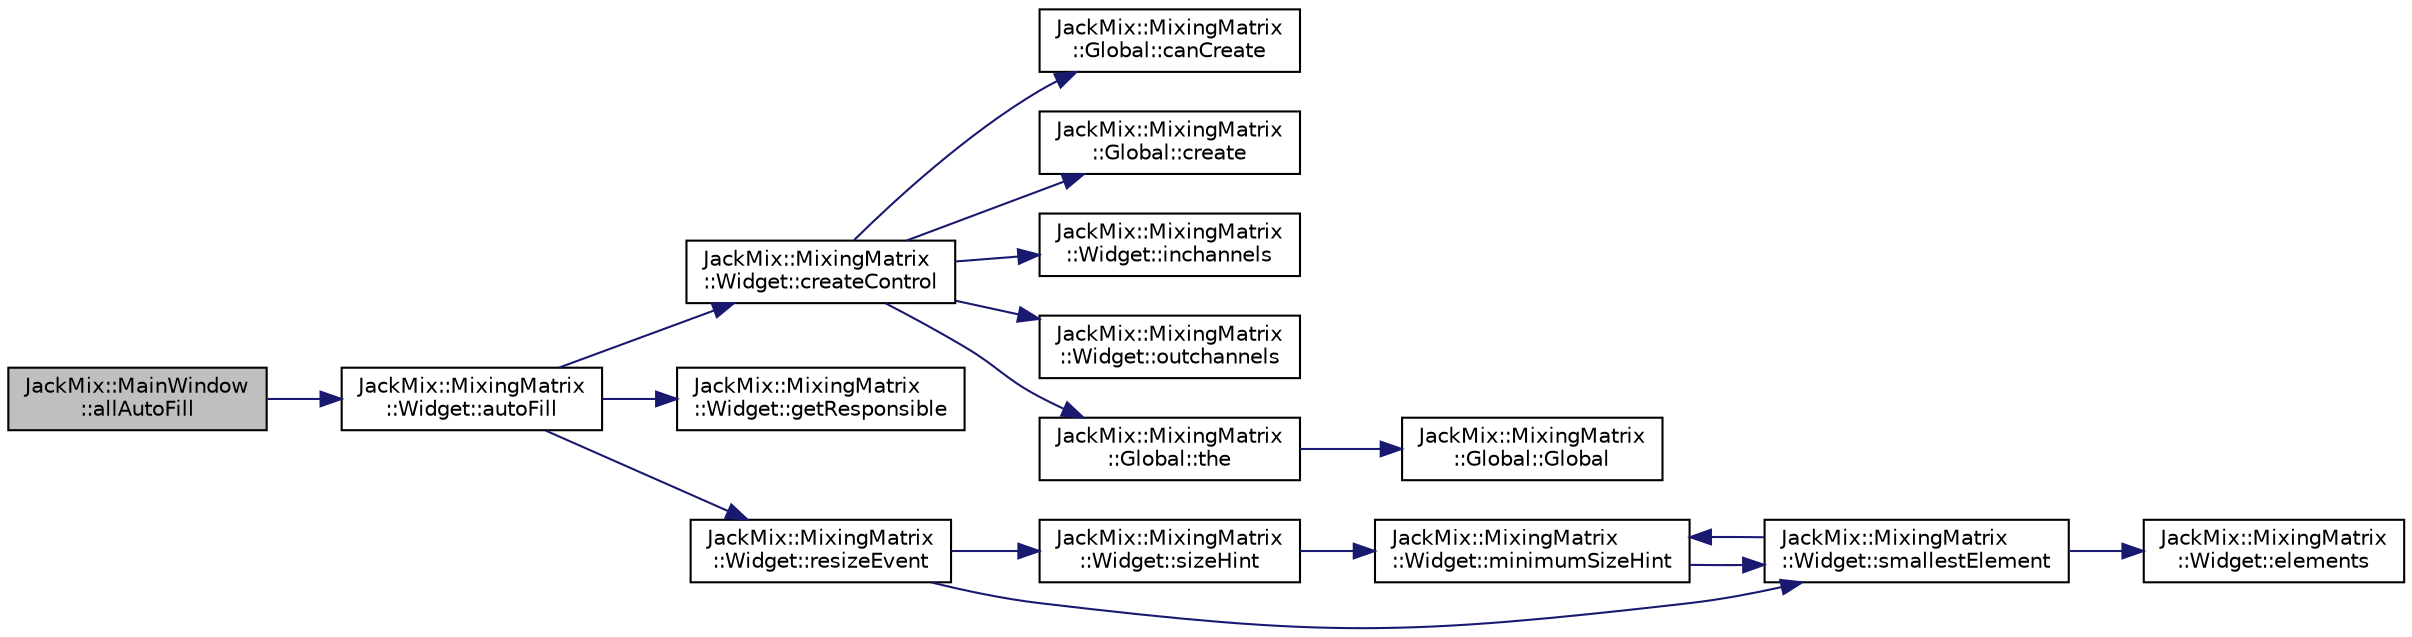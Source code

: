 digraph "JackMix::MainWindow::allAutoFill"
{
 // LATEX_PDF_SIZE
  edge [fontname="Helvetica",fontsize="10",labelfontname="Helvetica",labelfontsize="10"];
  node [fontname="Helvetica",fontsize="10",shape=record];
  rankdir="LR";
  Node1 [label="JackMix::MainWindow\l::allAutoFill",height=0.2,width=0.4,color="black", fillcolor="grey75", style="filled", fontcolor="black",tooltip=" "];
  Node1 -> Node2 [color="midnightblue",fontsize="10",style="solid",fontname="Helvetica"];
  Node2 [label="JackMix::MixingMatrix\l::Widget::autoFill",height=0.2,width=0.4,color="black", fillcolor="white", style="filled",URL="$d9/d0d/class_jack_mix_1_1_mixing_matrix_1_1_widget.html#a67b6034767d1c61b66700b6736f5878a",tooltip=" "];
  Node2 -> Node3 [color="midnightblue",fontsize="10",style="solid",fontname="Helvetica"];
  Node3 [label="JackMix::MixingMatrix\l::Widget::createControl",height=0.2,width=0.4,color="black", fillcolor="white", style="filled",URL="$d9/d0d/class_jack_mix_1_1_mixing_matrix_1_1_widget.html#a92ff201fafa9d2ea502e822b74187cbc",tooltip="Create Controls"];
  Node3 -> Node4 [color="midnightblue",fontsize="10",style="solid",fontname="Helvetica"];
  Node4 [label="JackMix::MixingMatrix\l::Global::canCreate",height=0.2,width=0.4,color="black", fillcolor="white", style="filled",URL="$d2/d2a/class_jack_mix_1_1_mixing_matrix_1_1_global.html#a81323abe4d4c8e25be303536874e8c57",tooltip=" "];
  Node3 -> Node5 [color="midnightblue",fontsize="10",style="solid",fontname="Helvetica"];
  Node5 [label="JackMix::MixingMatrix\l::Global::create",height=0.2,width=0.4,color="black", fillcolor="white", style="filled",URL="$d2/d2a/class_jack_mix_1_1_mixing_matrix_1_1_global.html#a243af2be4659e31d3ff9ceafd7124004",tooltip=" "];
  Node3 -> Node6 [color="midnightblue",fontsize="10",style="solid",fontname="Helvetica"];
  Node6 [label="JackMix::MixingMatrix\l::Widget::inchannels",height=0.2,width=0.4,color="black", fillcolor="white", style="filled",URL="$d9/d0d/class_jack_mix_1_1_mixing_matrix_1_1_widget.html#a72b37fa0eea83af8a740c60d26ce9ab1",tooltip=" "];
  Node3 -> Node7 [color="midnightblue",fontsize="10",style="solid",fontname="Helvetica"];
  Node7 [label="JackMix::MixingMatrix\l::Widget::outchannels",height=0.2,width=0.4,color="black", fillcolor="white", style="filled",URL="$d9/d0d/class_jack_mix_1_1_mixing_matrix_1_1_widget.html#a928a0525d520886b79b953e1fb16afaf",tooltip=" "];
  Node3 -> Node8 [color="midnightblue",fontsize="10",style="solid",fontname="Helvetica"];
  Node8 [label="JackMix::MixingMatrix\l::Global::the",height=0.2,width=0.4,color="black", fillcolor="white", style="filled",URL="$d2/d2a/class_jack_mix_1_1_mixing_matrix_1_1_global.html#aee256c8e85a27f0bbe623d910de0e5f0",tooltip=" "];
  Node8 -> Node9 [color="midnightblue",fontsize="10",style="solid",fontname="Helvetica"];
  Node9 [label="JackMix::MixingMatrix\l::Global::Global",height=0.2,width=0.4,color="black", fillcolor="white", style="filled",URL="$d2/d2a/class_jack_mix_1_1_mixing_matrix_1_1_global.html#a06e0b7ab4f37428a54e3a72e51b10d2d",tooltip=" "];
  Node2 -> Node10 [color="midnightblue",fontsize="10",style="solid",fontname="Helvetica"];
  Node10 [label="JackMix::MixingMatrix\l::Widget::getResponsible",height=0.2,width=0.4,color="black", fillcolor="white", style="filled",URL="$d9/d0d/class_jack_mix_1_1_mixing_matrix_1_1_widget.html#ad80339b1fdb71f33e0bf6590f7a98caa",tooltip=" "];
  Node2 -> Node11 [color="midnightblue",fontsize="10",style="solid",fontname="Helvetica"];
  Node11 [label="JackMix::MixingMatrix\l::Widget::resizeEvent",height=0.2,width=0.4,color="black", fillcolor="white", style="filled",URL="$d9/d0d/class_jack_mix_1_1_mixing_matrix_1_1_widget.html#a6ba5b981fab5a3b39ff288ffcd6ac44c",tooltip=" "];
  Node11 -> Node12 [color="midnightblue",fontsize="10",style="solid",fontname="Helvetica"];
  Node12 [label="JackMix::MixingMatrix\l::Widget::sizeHint",height=0.2,width=0.4,color="black", fillcolor="white", style="filled",URL="$d9/d0d/class_jack_mix_1_1_mixing_matrix_1_1_widget.html#af3e4804872e60e46d93f0eb6bf253ef2",tooltip=" "];
  Node12 -> Node13 [color="midnightblue",fontsize="10",style="solid",fontname="Helvetica"];
  Node13 [label="JackMix::MixingMatrix\l::Widget::minimumSizeHint",height=0.2,width=0.4,color="black", fillcolor="white", style="filled",URL="$d9/d0d/class_jack_mix_1_1_mixing_matrix_1_1_widget.html#a0271798137df37ff09548b911e82842b",tooltip=" "];
  Node13 -> Node14 [color="midnightblue",fontsize="10",style="solid",fontname="Helvetica"];
  Node14 [label="JackMix::MixingMatrix\l::Widget::smallestElement",height=0.2,width=0.4,color="black", fillcolor="white", style="filled",URL="$d9/d0d/class_jack_mix_1_1_mixing_matrix_1_1_widget.html#ad68aba2252297af7a336ecc00610ff85",tooltip="Layout"];
  Node14 -> Node15 [color="midnightblue",fontsize="10",style="solid",fontname="Helvetica"];
  Node15 [label="JackMix::MixingMatrix\l::Widget::elements",height=0.2,width=0.4,color="black", fillcolor="white", style="filled",URL="$d9/d0d/class_jack_mix_1_1_mixing_matrix_1_1_widget.html#a5cc2abc4bb564ee3848876bf75278f7d",tooltip=" "];
  Node14 -> Node13 [color="midnightblue",fontsize="10",style="solid",fontname="Helvetica"];
  Node11 -> Node14 [color="midnightblue",fontsize="10",style="solid",fontname="Helvetica"];
}
